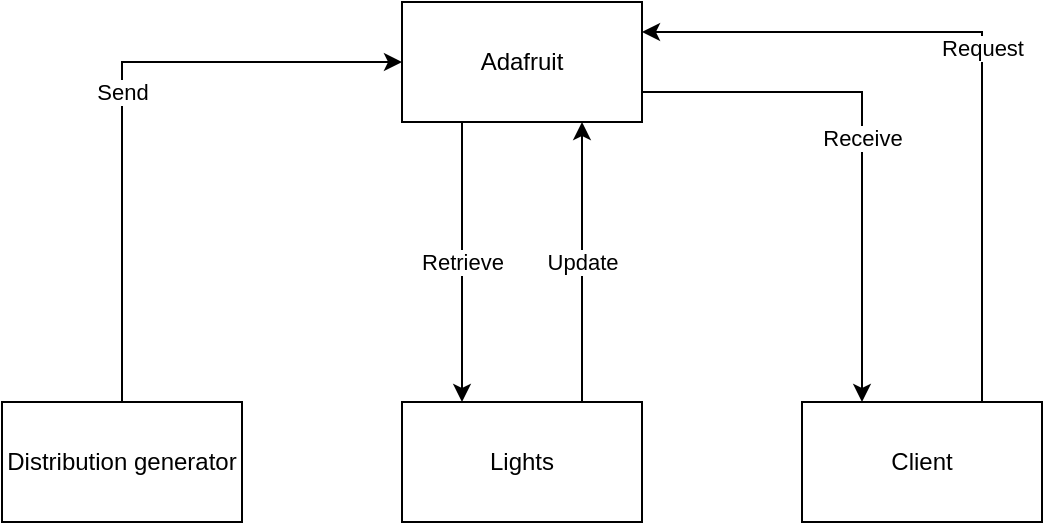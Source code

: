 <mxfile version="13.0.3" type="device"><diagram id="mGiV6vCm5fpozpbAHK8W" name="Page-1"><mxGraphModel dx="1422" dy="822" grid="1" gridSize="10" guides="1" tooltips="1" connect="1" arrows="1" fold="1" page="1" pageScale="1" pageWidth="850" pageHeight="1100" math="0" shadow="0"><root><mxCell id="0"/><mxCell id="1" parent="0"/><mxCell id="1KG_zGiQiBJeSx4szdjl-3" value="Send" style="edgeStyle=orthogonalEdgeStyle;rounded=0;orthogonalLoop=1;jettySize=auto;html=1;exitX=0.5;exitY=0;exitDx=0;exitDy=0;entryX=0;entryY=0.5;entryDx=0;entryDy=0;" edge="1" parent="1" source="1KG_zGiQiBJeSx4szdjl-1" target="1KG_zGiQiBJeSx4szdjl-2"><mxGeometry relative="1" as="geometry"/></mxCell><mxCell id="1KG_zGiQiBJeSx4szdjl-1" value="Distribution generator" style="rounded=0;whiteSpace=wrap;html=1;" vertex="1" parent="1"><mxGeometry x="240" y="280" width="120" height="60" as="geometry"/></mxCell><mxCell id="1KG_zGiQiBJeSx4szdjl-8" value="Receive" style="edgeStyle=orthogonalEdgeStyle;rounded=0;orthogonalLoop=1;jettySize=auto;html=1;exitX=1;exitY=0.75;exitDx=0;exitDy=0;entryX=0.25;entryY=0;entryDx=0;entryDy=0;" edge="1" parent="1" source="1KG_zGiQiBJeSx4szdjl-2" target="1KG_zGiQiBJeSx4szdjl-5"><mxGeometry relative="1" as="geometry"/></mxCell><mxCell id="1KG_zGiQiBJeSx4szdjl-9" value="Retrieve" style="edgeStyle=orthogonalEdgeStyle;rounded=0;orthogonalLoop=1;jettySize=auto;html=1;exitX=0.25;exitY=1;exitDx=0;exitDy=0;entryX=0.25;entryY=0;entryDx=0;entryDy=0;" edge="1" parent="1" source="1KG_zGiQiBJeSx4szdjl-2" target="1KG_zGiQiBJeSx4szdjl-4"><mxGeometry relative="1" as="geometry"/></mxCell><mxCell id="1KG_zGiQiBJeSx4szdjl-2" value="Adafruit" style="rounded=0;whiteSpace=wrap;html=1;" vertex="1" parent="1"><mxGeometry x="440" y="80" width="120" height="60" as="geometry"/></mxCell><mxCell id="1KG_zGiQiBJeSx4szdjl-10" value="Update" style="edgeStyle=orthogonalEdgeStyle;rounded=0;orthogonalLoop=1;jettySize=auto;html=1;exitX=0.75;exitY=0;exitDx=0;exitDy=0;entryX=0.75;entryY=1;entryDx=0;entryDy=0;" edge="1" parent="1" source="1KG_zGiQiBJeSx4szdjl-4" target="1KG_zGiQiBJeSx4szdjl-2"><mxGeometry relative="1" as="geometry"/></mxCell><mxCell id="1KG_zGiQiBJeSx4szdjl-4" value="Lights" style="rounded=0;whiteSpace=wrap;html=1;" vertex="1" parent="1"><mxGeometry x="440" y="280" width="120" height="60" as="geometry"/></mxCell><mxCell id="1KG_zGiQiBJeSx4szdjl-7" value="Request" style="edgeStyle=orthogonalEdgeStyle;rounded=0;orthogonalLoop=1;jettySize=auto;html=1;exitX=0.75;exitY=0;exitDx=0;exitDy=0;entryX=1;entryY=0.25;entryDx=0;entryDy=0;" edge="1" parent="1" source="1KG_zGiQiBJeSx4szdjl-5" target="1KG_zGiQiBJeSx4szdjl-2"><mxGeometry relative="1" as="geometry"/></mxCell><mxCell id="1KG_zGiQiBJeSx4szdjl-5" value="Client" style="rounded=0;whiteSpace=wrap;html=1;" vertex="1" parent="1"><mxGeometry x="640" y="280" width="120" height="60" as="geometry"/></mxCell></root></mxGraphModel></diagram></mxfile>